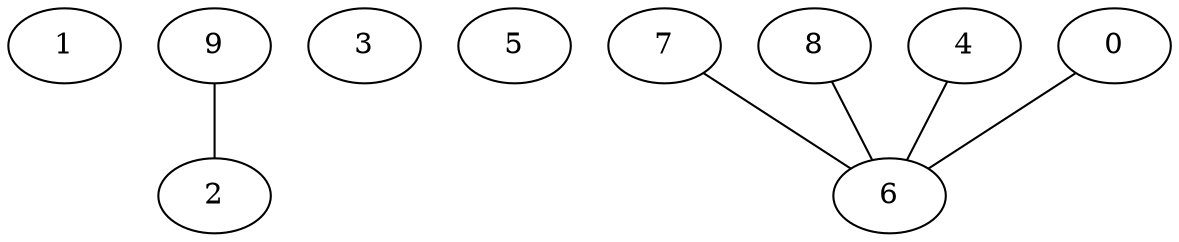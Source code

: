 graph "mon graphe" {
	graph [bb="0,0,558,108"];
	node [label="\N"];
	1	[height=0.5,
		pos="27,90",
		width=0.75];
	2	[height=0.5,
		pos="99,18",
		width=0.75];
	9	[height=0.5,
		pos="99,90",
		width=0.75];
	9 -- 2	[pos="99,71.697 99,60.846 99,46.917 99,36.104"];
	3	[height=0.5,
		pos="171,90",
		width=0.75];
	5	[height=0.5,
		pos="243,90",
		width=0.75];
	6	[height=0.5,
		pos="423,18",
		width=0.75];
	7	[height=0.5,
		pos="315,90",
		width=0.75];
	7 -- 6	[pos="333.81,76.807 353.63,63.959 384.66,43.848 404.4,31.053"];
	8	[height=0.5,
		pos="387,90",
		width=0.75];
	8 -- 6	[pos="395.35,72.765 401.17,61.456 408.89,46.437 414.7,35.147"];
	4	[height=0.5,
		pos="459,90",
		width=0.75];
	4 -- 6	[pos="450.65,72.765 444.83,61.456 437.11,46.437 431.3,35.147"];
	0	[height=0.5,
		pos="531,90",
		width=0.75];
	0 -- 6	[pos="512.19,76.807 492.37,63.959 461.34,43.848 441.6,31.053"];
}
